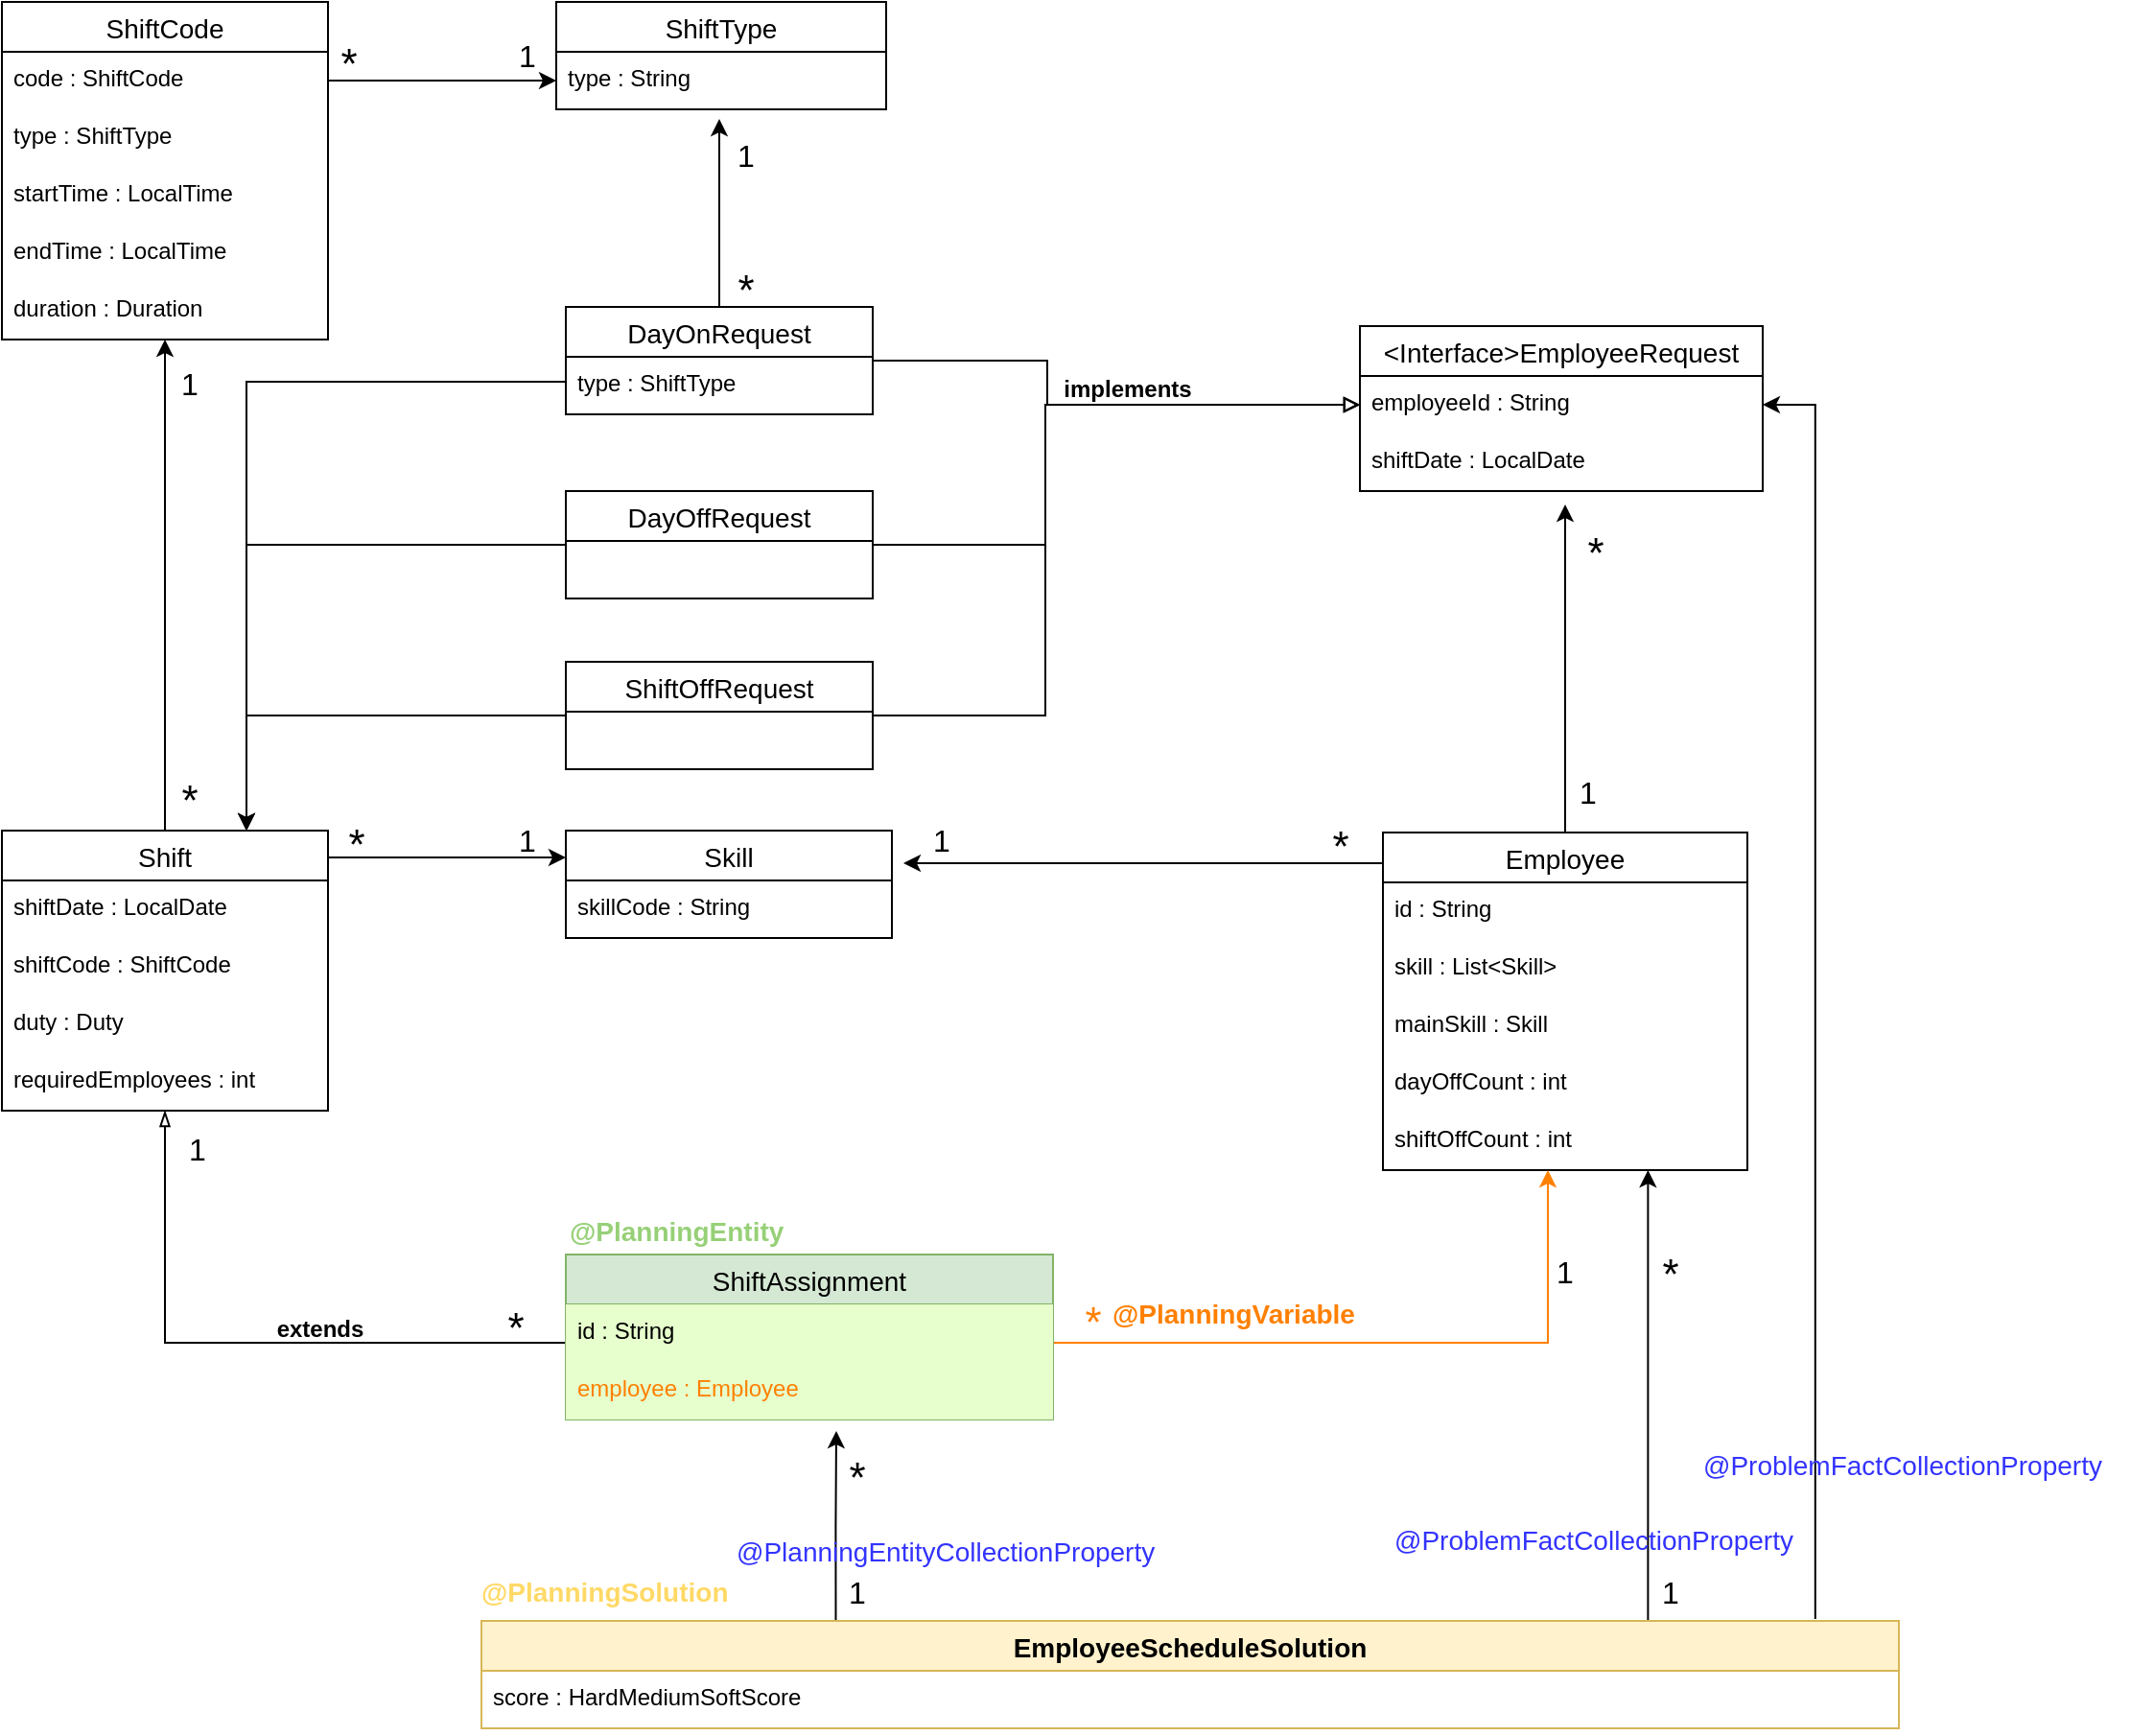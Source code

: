 <mxfile version="20.6.2" type="device"><diagram id="8W8AKOiLFdhtyqEFaico" name="페이지-1"><mxGraphModel dx="1474" dy="791" grid="0" gridSize="10" guides="1" tooltips="1" connect="1" arrows="1" fold="1" page="1" pageScale="1" pageWidth="1390" pageHeight="980" math="0" shadow="0"><root><mxCell id="0"/><mxCell id="1" parent="0"/><mxCell id="kcuxIXQ7hRCQvEEx_okR-89" style="edgeStyle=orthogonalEdgeStyle;rounded=0;orthogonalLoop=1;jettySize=auto;html=1;exitX=-0.003;exitY=0.074;exitDx=0;exitDy=0;exitPerimeter=0;entryX=1;entryY=0.25;entryDx=0;entryDy=0;" parent="1" edge="1"><mxGeometry relative="1" as="geometry"><mxPoint x="773.43" y="469.024" as="sourcePoint"/><mxPoint x="524" y="469" as="targetPoint"/></mxGeometry></mxCell><mxCell id="kcuxIXQ7hRCQvEEx_okR-90" style="edgeStyle=orthogonalEdgeStyle;rounded=0;orthogonalLoop=1;jettySize=auto;html=1;fontSize=14;fontColor=#97D077;endArrow=classic;endFill=1;" parent="1" source="kcuxIXQ7hRCQvEEx_okR-91" edge="1"><mxGeometry relative="1" as="geometry"><mxPoint x="869" y="282" as="targetPoint"/></mxGeometry></mxCell><mxCell id="kcuxIXQ7hRCQvEEx_okR-91" value="Employee" style="swimlane;fontStyle=0;childLayout=stackLayout;horizontal=1;startSize=26;horizontalStack=0;resizeParent=1;resizeParentMax=0;resizeLast=0;collapsible=1;marginBottom=0;align=center;fontSize=14;" parent="1" vertex="1"><mxGeometry x="774" y="453" width="190" height="176" as="geometry"/></mxCell><mxCell id="kcuxIXQ7hRCQvEEx_okR-92" value="id : String" style="text;strokeColor=none;fillColor=none;spacingLeft=4;spacingRight=4;overflow=hidden;rotatable=0;points=[[0,0.5],[1,0.5]];portConstraint=eastwest;fontSize=12;" parent="kcuxIXQ7hRCQvEEx_okR-91" vertex="1"><mxGeometry y="26" width="190" height="30" as="geometry"/></mxCell><mxCell id="kcuxIXQ7hRCQvEEx_okR-93" value="skill : List&lt;Skill&gt;" style="text;strokeColor=none;fillColor=none;spacingLeft=4;spacingRight=4;overflow=hidden;rotatable=0;points=[[0,0.5],[1,0.5]];portConstraint=eastwest;fontSize=12;" parent="kcuxIXQ7hRCQvEEx_okR-91" vertex="1"><mxGeometry y="56" width="190" height="30" as="geometry"/></mxCell><mxCell id="kcuxIXQ7hRCQvEEx_okR-94" value="mainSkill : Skill" style="text;strokeColor=none;fillColor=none;spacingLeft=4;spacingRight=4;overflow=hidden;rotatable=0;points=[[0,0.5],[1,0.5]];portConstraint=eastwest;fontSize=12;" parent="kcuxIXQ7hRCQvEEx_okR-91" vertex="1"><mxGeometry y="86" width="190" height="30" as="geometry"/></mxCell><mxCell id="kcuxIXQ7hRCQvEEx_okR-95" value="dayOffCount : int" style="text;strokeColor=none;fillColor=none;spacingLeft=4;spacingRight=4;overflow=hidden;rotatable=0;points=[[0,0.5],[1,0.5]];portConstraint=eastwest;fontSize=12;" parent="kcuxIXQ7hRCQvEEx_okR-91" vertex="1"><mxGeometry y="116" width="190" height="30" as="geometry"/></mxCell><mxCell id="kcuxIXQ7hRCQvEEx_okR-96" value="shiftOffCount : int" style="text;strokeColor=none;fillColor=none;spacingLeft=4;spacingRight=4;overflow=hidden;rotatable=0;points=[[0,0.5],[1,0.5]];portConstraint=eastwest;fontSize=12;" parent="kcuxIXQ7hRCQvEEx_okR-91" vertex="1"><mxGeometry y="146" width="190" height="30" as="geometry"/></mxCell><mxCell id="kcuxIXQ7hRCQvEEx_okR-98" style="edgeStyle=orthogonalEdgeStyle;rounded=0;orthogonalLoop=1;jettySize=auto;html=1;entryX=0;entryY=0.25;entryDx=0;entryDy=0;" parent="1" target="kcuxIXQ7hRCQvEEx_okR-114" edge="1"><mxGeometry relative="1" as="geometry"><Array as="points"><mxPoint x="224" y="466"/></Array><mxPoint x="224" y="469" as="sourcePoint"/><mxPoint x="354" y="469" as="targetPoint"/></mxGeometry></mxCell><mxCell id="kcuxIXQ7hRCQvEEx_okR-99" style="edgeStyle=orthogonalEdgeStyle;rounded=0;orthogonalLoop=1;jettySize=auto;html=1;fontSize=14;fontColor=#97D077;" parent="1" source="kcuxIXQ7hRCQvEEx_okR-100" target="kcuxIXQ7hRCQvEEx_okR-124" edge="1"><mxGeometry relative="1" as="geometry"/></mxCell><mxCell id="kcuxIXQ7hRCQvEEx_okR-100" value="Shift" style="swimlane;fontStyle=0;childLayout=stackLayout;horizontal=1;startSize=26;horizontalStack=0;resizeParent=1;resizeParentMax=0;resizeLast=0;collapsible=1;marginBottom=0;align=center;fontSize=14;" parent="1" vertex="1"><mxGeometry x="54" y="452" width="170" height="146" as="geometry"/></mxCell><mxCell id="kcuxIXQ7hRCQvEEx_okR-101" value="shiftDate : LocalDate" style="text;strokeColor=none;fillColor=none;spacingLeft=4;spacingRight=4;overflow=hidden;rotatable=0;points=[[0,0.5],[1,0.5]];portConstraint=eastwest;fontSize=12;" parent="kcuxIXQ7hRCQvEEx_okR-100" vertex="1"><mxGeometry y="26" width="170" height="30" as="geometry"/></mxCell><mxCell id="kcuxIXQ7hRCQvEEx_okR-102" value="shiftCode : ShiftCode" style="text;strokeColor=none;fillColor=none;spacingLeft=4;spacingRight=4;overflow=hidden;rotatable=0;points=[[0,0.5],[1,0.5]];portConstraint=eastwest;fontSize=12;" parent="kcuxIXQ7hRCQvEEx_okR-100" vertex="1"><mxGeometry y="56" width="170" height="30" as="geometry"/></mxCell><mxCell id="kcuxIXQ7hRCQvEEx_okR-103" value="duty : Duty" style="text;strokeColor=none;fillColor=none;spacingLeft=4;spacingRight=4;overflow=hidden;rotatable=0;points=[[0,0.5],[1,0.5]];portConstraint=eastwest;fontSize=12;" parent="kcuxIXQ7hRCQvEEx_okR-100" vertex="1"><mxGeometry y="86" width="170" height="30" as="geometry"/></mxCell><mxCell id="kcuxIXQ7hRCQvEEx_okR-104" value="requiredEmployees : int" style="text;strokeColor=none;fillColor=none;spacingLeft=4;spacingRight=4;overflow=hidden;rotatable=0;points=[[0,0.5],[1,0.5]];portConstraint=eastwest;fontSize=12;" parent="kcuxIXQ7hRCQvEEx_okR-100" vertex="1"><mxGeometry y="116" width="170" height="30" as="geometry"/></mxCell><mxCell id="kcuxIXQ7hRCQvEEx_okR-105" style="edgeStyle=orthogonalEdgeStyle;rounded=0;orthogonalLoop=1;jettySize=auto;html=1;fontSize=14;fontColor=#97D077;endArrow=block;endFill=0;exitX=1;exitY=0.5;exitDx=0;exitDy=0;" parent="1" source="kcuxIXQ7hRCQvEEx_okR-107" target="kcuxIXQ7hRCQvEEx_okR-151" edge="1"><mxGeometry relative="1" as="geometry"><mxPoint x="551" y="324" as="targetPoint"/><Array as="points"><mxPoint x="598" y="303"/><mxPoint x="598" y="230"/></Array></mxGeometry></mxCell><mxCell id="kcuxIXQ7hRCQvEEx_okR-106" style="edgeStyle=orthogonalEdgeStyle;rounded=0;orthogonalLoop=1;jettySize=auto;html=1;entryX=0.75;entryY=0;entryDx=0;entryDy=0;fontSize=14;fontColor=#97D077;endArrow=classic;endFill=1;" parent="1" source="kcuxIXQ7hRCQvEEx_okR-107" target="kcuxIXQ7hRCQvEEx_okR-100" edge="1"><mxGeometry relative="1" as="geometry"/></mxCell><mxCell id="kcuxIXQ7hRCQvEEx_okR-107" value="DayOffRequest" style="swimlane;fontStyle=0;childLayout=stackLayout;horizontal=1;startSize=26;horizontalStack=0;resizeParent=1;resizeParentMax=0;resizeLast=0;collapsible=1;marginBottom=0;align=center;fontSize=14;" parent="1" vertex="1"><mxGeometry x="348" y="275" width="160" height="56" as="geometry"/></mxCell><mxCell id="kcuxIXQ7hRCQvEEx_okR-108" style="edgeStyle=orthogonalEdgeStyle;rounded=0;orthogonalLoop=1;jettySize=auto;html=1;endArrow=blockThin;endFill=0;" parent="1" source="kcuxIXQ7hRCQvEEx_okR-111" target="kcuxIXQ7hRCQvEEx_okR-104" edge="1"><mxGeometry relative="1" as="geometry"><mxPoint x="135" y="599" as="targetPoint"/><Array as="points"><mxPoint x="139" y="719"/></Array></mxGeometry></mxCell><mxCell id="kcuxIXQ7hRCQvEEx_okR-109" style="edgeStyle=orthogonalEdgeStyle;rounded=0;orthogonalLoop=1;jettySize=auto;html=1;strokeColor=#FF8000;" parent="1" source="kcuxIXQ7hRCQvEEx_okR-111" target="kcuxIXQ7hRCQvEEx_okR-96" edge="1"><mxGeometry relative="1" as="geometry"><Array as="points"><mxPoint x="860" y="719"/></Array><mxPoint x="860" y="659" as="targetPoint"/></mxGeometry></mxCell><mxCell id="kcuxIXQ7hRCQvEEx_okR-111" value="ShiftAssignment" style="swimlane;fontStyle=0;childLayout=stackLayout;horizontal=1;startSize=26;horizontalStack=0;resizeParent=1;resizeParentMax=0;resizeLast=0;collapsible=1;marginBottom=0;align=center;fontSize=14;fillColor=#d5e8d4;strokeColor=#82b366;" parent="1" vertex="1"><mxGeometry x="348" y="673" width="254" height="86" as="geometry"/></mxCell><mxCell id="kcuxIXQ7hRCQvEEx_okR-112" value="id : String" style="text;strokeColor=none;fillColor=#E6FFCC;spacingLeft=4;spacingRight=4;overflow=hidden;rotatable=0;points=[[0,0.5],[1,0.5]];portConstraint=eastwest;fontSize=12;" parent="kcuxIXQ7hRCQvEEx_okR-111" vertex="1"><mxGeometry y="26" width="254" height="30" as="geometry"/></mxCell><mxCell id="kcuxIXQ7hRCQvEEx_okR-113" value="employee : Employee" style="text;strokeColor=none;fillColor=#E6FFCC;spacingLeft=4;spacingRight=4;overflow=hidden;rotatable=0;points=[[0,0.5],[1,0.5]];portConstraint=eastwest;fontSize=12;fontColor=#FF8000;" parent="kcuxIXQ7hRCQvEEx_okR-111" vertex="1"><mxGeometry y="56" width="254" height="30" as="geometry"/></mxCell><mxCell id="kcuxIXQ7hRCQvEEx_okR-114" value="Skill" style="swimlane;fontStyle=0;childLayout=stackLayout;horizontal=1;startSize=26;horizontalStack=0;resizeParent=1;resizeParentMax=0;resizeLast=0;collapsible=1;marginBottom=0;align=center;fontSize=14;" parent="1" vertex="1"><mxGeometry x="348" y="452" width="170" height="56" as="geometry"/></mxCell><mxCell id="kcuxIXQ7hRCQvEEx_okR-115" value="skillCode : String" style="text;strokeColor=none;fillColor=none;spacingLeft=4;spacingRight=4;overflow=hidden;rotatable=0;points=[[0,0.5],[1,0.5]];portConstraint=eastwest;fontSize=12;" parent="kcuxIXQ7hRCQvEEx_okR-114" vertex="1"><mxGeometry y="26" width="170" height="30" as="geometry"/></mxCell><mxCell id="kcuxIXQ7hRCQvEEx_okR-116" value="1" style="text;html=1;strokeColor=none;fillColor=none;align=center;verticalAlign=middle;whiteSpace=wrap;rounded=0;fontSize=16;" parent="1" vertex="1"><mxGeometry x="313" y="442" width="30" height="30" as="geometry"/></mxCell><mxCell id="kcuxIXQ7hRCQvEEx_okR-117" value="1" style="text;html=1;strokeColor=none;fillColor=none;align=center;verticalAlign=middle;whiteSpace=wrap;rounded=0;fontSize=16;" parent="1" vertex="1"><mxGeometry x="529" y="442" width="30" height="30" as="geometry"/></mxCell><mxCell id="kcuxIXQ7hRCQvEEx_okR-118" value="1" style="text;html=1;strokeColor=none;fillColor=none;align=center;verticalAlign=middle;whiteSpace=wrap;rounded=0;fontSize=16;" parent="1" vertex="1"><mxGeometry x="141" y="603" width="30" height="30" as="geometry"/></mxCell><mxCell id="kcuxIXQ7hRCQvEEx_okR-119" value="1" style="text;html=1;strokeColor=none;fillColor=none;align=center;verticalAlign=middle;whiteSpace=wrap;rounded=0;fontSize=16;" parent="1" vertex="1"><mxGeometry x="854" y="667" width="30" height="30" as="geometry"/></mxCell><mxCell id="kcuxIXQ7hRCQvEEx_okR-120" value="*" style="text;html=1;strokeColor=none;fillColor=none;align=center;verticalAlign=middle;whiteSpace=wrap;rounded=0;fontSize=22;" parent="1" vertex="1"><mxGeometry x="307" y="697" width="30" height="30" as="geometry"/></mxCell><mxCell id="kcuxIXQ7hRCQvEEx_okR-121" value="*" style="text;html=1;strokeColor=none;fillColor=none;align=center;verticalAlign=middle;whiteSpace=wrap;rounded=0;fontSize=22;fontColor=#FF8000;" parent="1" vertex="1"><mxGeometry x="608" y="694" width="30" height="30" as="geometry"/></mxCell><mxCell id="kcuxIXQ7hRCQvEEx_okR-122" value="*" style="text;html=1;strokeColor=none;fillColor=none;align=center;verticalAlign=middle;whiteSpace=wrap;rounded=0;fontSize=22;" parent="1" vertex="1"><mxGeometry x="224" y="445" width="30" height="30" as="geometry"/></mxCell><mxCell id="kcuxIXQ7hRCQvEEx_okR-123" value="*" style="text;html=1;strokeColor=none;fillColor=none;align=center;verticalAlign=middle;whiteSpace=wrap;rounded=0;fontSize=22;" parent="1" vertex="1"><mxGeometry x="737" y="446" width="30" height="30" as="geometry"/></mxCell><mxCell id="kcuxIXQ7hRCQvEEx_okR-124" value="ShiftCode" style="swimlane;fontStyle=0;childLayout=stackLayout;horizontal=1;startSize=26;horizontalStack=0;resizeParent=1;resizeParentMax=0;resizeLast=0;collapsible=1;marginBottom=0;align=center;fontSize=14;" parent="1" vertex="1"><mxGeometry x="54" y="20" width="170" height="176" as="geometry"/></mxCell><mxCell id="kcuxIXQ7hRCQvEEx_okR-125" value="code : ShiftCode" style="text;strokeColor=none;fillColor=none;spacingLeft=4;spacingRight=4;overflow=hidden;rotatable=0;points=[[0,0.5],[1,0.5]];portConstraint=eastwest;fontSize=12;" parent="kcuxIXQ7hRCQvEEx_okR-124" vertex="1"><mxGeometry y="26" width="170" height="30" as="geometry"/></mxCell><mxCell id="kcuxIXQ7hRCQvEEx_okR-126" value="type : ShiftType" style="text;strokeColor=none;fillColor=none;spacingLeft=4;spacingRight=4;overflow=hidden;rotatable=0;points=[[0,0.5],[1,0.5]];portConstraint=eastwest;fontSize=12;" parent="kcuxIXQ7hRCQvEEx_okR-124" vertex="1"><mxGeometry y="56" width="170" height="30" as="geometry"/></mxCell><mxCell id="kcuxIXQ7hRCQvEEx_okR-127" value="startTime : LocalTime" style="text;strokeColor=none;fillColor=none;spacingLeft=4;spacingRight=4;overflow=hidden;rotatable=0;points=[[0,0.5],[1,0.5]];portConstraint=eastwest;fontSize=12;" parent="kcuxIXQ7hRCQvEEx_okR-124" vertex="1"><mxGeometry y="86" width="170" height="30" as="geometry"/></mxCell><mxCell id="kcuxIXQ7hRCQvEEx_okR-128" value="endTime : LocalTime" style="text;strokeColor=none;fillColor=none;spacingLeft=4;spacingRight=4;overflow=hidden;rotatable=0;points=[[0,0.5],[1,0.5]];portConstraint=eastwest;fontSize=12;" parent="kcuxIXQ7hRCQvEEx_okR-124" vertex="1"><mxGeometry y="116" width="170" height="30" as="geometry"/></mxCell><mxCell id="kcuxIXQ7hRCQvEEx_okR-129" value="duration : Duration" style="text;strokeColor=none;fillColor=none;spacingLeft=4;spacingRight=4;overflow=hidden;rotatable=0;points=[[0,0.5],[1,0.5]];portConstraint=eastwest;fontSize=12;" parent="kcuxIXQ7hRCQvEEx_okR-124" vertex="1"><mxGeometry y="146" width="170" height="30" as="geometry"/></mxCell><mxCell id="kcuxIXQ7hRCQvEEx_okR-130" style="edgeStyle=orthogonalEdgeStyle;rounded=0;orthogonalLoop=1;jettySize=auto;html=1;fontSize=14;exitX=0.25;exitY=0;exitDx=0;exitDy=0;" parent="1" source="kcuxIXQ7hRCQvEEx_okR-132" edge="1"><mxGeometry relative="1" as="geometry"><mxPoint x="462.5" y="841" as="sourcePoint"/><mxPoint x="489" y="765" as="targetPoint"/><Array as="points"/></mxGeometry></mxCell><mxCell id="kcuxIXQ7hRCQvEEx_okR-131" style="edgeStyle=orthogonalEdgeStyle;rounded=0;orthogonalLoop=1;jettySize=auto;html=1;strokeColor=#000000;fontSize=14;fontColor=#FFD966;endArrow=classic;endFill=1;exitX=0.823;exitY=0;exitDx=0;exitDy=0;exitPerimeter=0;" parent="1" source="kcuxIXQ7hRCQvEEx_okR-132" target="kcuxIXQ7hRCQvEEx_okR-96" edge="1"><mxGeometry relative="1" as="geometry"><mxPoint x="912.51" y="659.99" as="targetPoint"/><Array as="points"><mxPoint x="920" y="614"/><mxPoint x="920" y="614"/></Array></mxGeometry></mxCell><mxCell id="kcuxIXQ7hRCQvEEx_okR-132" value="EmployeeScheduleSolution" style="swimlane;fontStyle=1;childLayout=stackLayout;horizontal=1;startSize=26;horizontalStack=0;resizeParent=1;resizeParentMax=0;resizeLast=0;collapsible=1;marginBottom=0;align=center;fontSize=14;fillColor=#fff2cc;strokeColor=#d6b656;" parent="1" vertex="1"><mxGeometry x="304" y="864" width="739" height="56" as="geometry"><mxRectangle x="307" y="893" width="206" height="29" as="alternateBounds"/></mxGeometry></mxCell><mxCell id="kcuxIXQ7hRCQvEEx_okR-133" value="score : HardMediumSoftScore" style="text;strokeColor=none;fillColor=none;spacingLeft=4;spacingRight=4;overflow=hidden;rotatable=0;points=[[0,0.5],[1,0.5]];portConstraint=eastwest;fontSize=12;" parent="kcuxIXQ7hRCQvEEx_okR-132" vertex="1"><mxGeometry y="26" width="739" height="30" as="geometry"/></mxCell><mxCell id="kcuxIXQ7hRCQvEEx_okR-134" value="@PlanningSolution" style="text;html=1;strokeColor=none;fillColor=none;align=left;verticalAlign=middle;whiteSpace=wrap;rounded=0;fontSize=14;fontColor=#FFD966;fontStyle=1" parent="1" vertex="1"><mxGeometry x="302" y="834" width="227" height="30" as="geometry"/></mxCell><mxCell id="kcuxIXQ7hRCQvEEx_okR-135" value="&lt;font color=&quot;#97d077&quot;&gt;@PlanningEntity&lt;/font&gt;" style="text;html=1;strokeColor=none;fillColor=none;align=left;verticalAlign=middle;whiteSpace=wrap;rounded=0;fontSize=14;fontColor=#FFB570;fontStyle=1" parent="1" vertex="1"><mxGeometry x="348" y="646" width="227" height="30" as="geometry"/></mxCell><mxCell id="kcuxIXQ7hRCQvEEx_okR-140" value="ShiftType" style="swimlane;fontStyle=0;childLayout=stackLayout;horizontal=1;startSize=26;horizontalStack=0;resizeParent=1;resizeParentMax=0;resizeLast=0;collapsible=1;marginBottom=0;align=center;fontSize=14;" parent="1" vertex="1"><mxGeometry x="343" y="20" width="172" height="56" as="geometry"/></mxCell><mxCell id="kcuxIXQ7hRCQvEEx_okR-141" value="type : String" style="text;strokeColor=none;fillColor=none;spacingLeft=4;spacingRight=4;overflow=hidden;rotatable=0;points=[[0,0.5],[1,0.5]];portConstraint=eastwest;fontSize=12;" parent="kcuxIXQ7hRCQvEEx_okR-140" vertex="1"><mxGeometry y="26" width="172" height="30" as="geometry"/></mxCell><mxCell id="kcuxIXQ7hRCQvEEx_okR-142" style="edgeStyle=orthogonalEdgeStyle;rounded=0;orthogonalLoop=1;jettySize=auto;html=1;fontSize=14;fontColor=#97D077;endArrow=classic;endFill=1;" parent="1" source="kcuxIXQ7hRCQvEEx_okR-145" edge="1"><mxGeometry relative="1" as="geometry"><mxPoint x="428" y="81" as="targetPoint"/></mxGeometry></mxCell><mxCell id="kcuxIXQ7hRCQvEEx_okR-143" style="edgeStyle=orthogonalEdgeStyle;rounded=0;orthogonalLoop=1;jettySize=auto;html=1;entryX=0.75;entryY=0;entryDx=0;entryDy=0;fontSize=14;fontColor=#97D077;endArrow=classic;endFill=1;" parent="1" source="kcuxIXQ7hRCQvEEx_okR-145" target="kcuxIXQ7hRCQvEEx_okR-100" edge="1"><mxGeometry relative="1" as="geometry"><Array as="points"><mxPoint x="182" y="218"/></Array></mxGeometry></mxCell><mxCell id="kcuxIXQ7hRCQvEEx_okR-144" style="edgeStyle=orthogonalEdgeStyle;rounded=0;orthogonalLoop=1;jettySize=auto;html=1;strokeColor=#000000;fontSize=14;fontColor=#FF00FF;endArrow=block;endFill=0;entryX=0;entryY=0.5;entryDx=0;entryDy=0;" parent="1" source="kcuxIXQ7hRCQvEEx_okR-145" target="kcuxIXQ7hRCQvEEx_okR-151" edge="1"><mxGeometry relative="1" as="geometry"><mxPoint x="596" y="207" as="targetPoint"/><Array as="points"><mxPoint x="599" y="207"/><mxPoint x="599" y="230"/></Array></mxGeometry></mxCell><mxCell id="kcuxIXQ7hRCQvEEx_okR-145" value="DayOnRequest" style="swimlane;fontStyle=0;childLayout=stackLayout;horizontal=1;startSize=26;horizontalStack=0;resizeParent=1;resizeParentMax=0;resizeLast=0;collapsible=1;marginBottom=0;align=center;fontSize=14;" parent="1" vertex="1"><mxGeometry x="348" y="179" width="160" height="56" as="geometry"/></mxCell><mxCell id="kcuxIXQ7hRCQvEEx_okR-146" value="type : ShiftType" style="text;strokeColor=none;fillColor=none;spacingLeft=4;spacingRight=4;overflow=hidden;rotatable=0;points=[[0,0.5],[1,0.5]];portConstraint=eastwest;fontSize=12;" parent="kcuxIXQ7hRCQvEEx_okR-145" vertex="1"><mxGeometry y="26" width="160" height="30" as="geometry"/></mxCell><mxCell id="kcuxIXQ7hRCQvEEx_okR-147" style="edgeStyle=orthogonalEdgeStyle;rounded=0;orthogonalLoop=1;jettySize=auto;html=1;fontSize=14;fontColor=#97D077;entryX=0;entryY=0.5;entryDx=0;entryDy=0;endArrow=block;endFill=0;exitX=1;exitY=0.5;exitDx=0;exitDy=0;" parent="1" source="kcuxIXQ7hRCQvEEx_okR-149" target="kcuxIXQ7hRCQvEEx_okR-151" edge="1"><mxGeometry relative="1" as="geometry"><mxPoint x="551" y="324" as="targetPoint"/><Array as="points"><mxPoint x="598" y="392"/><mxPoint x="598" y="230"/></Array></mxGeometry></mxCell><mxCell id="kcuxIXQ7hRCQvEEx_okR-148" style="edgeStyle=orthogonalEdgeStyle;rounded=0;orthogonalLoop=1;jettySize=auto;html=1;entryX=0.75;entryY=0;entryDx=0;entryDy=0;fontSize=14;fontColor=#97D077;endArrow=classic;endFill=1;" parent="1" source="kcuxIXQ7hRCQvEEx_okR-149" target="kcuxIXQ7hRCQvEEx_okR-100" edge="1"><mxGeometry relative="1" as="geometry"/></mxCell><mxCell id="kcuxIXQ7hRCQvEEx_okR-149" value="ShiftOffRequest" style="swimlane;fontStyle=0;childLayout=stackLayout;horizontal=1;startSize=26;horizontalStack=0;resizeParent=1;resizeParentMax=0;resizeLast=0;collapsible=1;marginBottom=0;align=center;fontSize=14;" parent="1" vertex="1"><mxGeometry x="348" y="364" width="160" height="56" as="geometry"/></mxCell><mxCell id="kcuxIXQ7hRCQvEEx_okR-150" value="&lt;Interface&gt;EmployeeRequest" style="swimlane;fontStyle=0;childLayout=stackLayout;horizontal=1;startSize=26;horizontalStack=0;resizeParent=1;resizeParentMax=0;resizeLast=0;collapsible=1;marginBottom=0;align=center;fontSize=14;" parent="1" vertex="1"><mxGeometry x="762" y="189" width="210" height="86" as="geometry"/></mxCell><mxCell id="kcuxIXQ7hRCQvEEx_okR-151" value="employeeId : String" style="text;strokeColor=none;fillColor=none;spacingLeft=4;spacingRight=4;overflow=hidden;rotatable=0;points=[[0,0.5],[1,0.5]];portConstraint=eastwest;fontSize=12;" parent="kcuxIXQ7hRCQvEEx_okR-150" vertex="1"><mxGeometry y="26" width="210" height="30" as="geometry"/></mxCell><mxCell id="kcuxIXQ7hRCQvEEx_okR-152" value="shiftDate : LocalDate" style="text;strokeColor=none;fillColor=none;spacingLeft=4;spacingRight=4;overflow=hidden;rotatable=0;points=[[0,0.5],[1,0.5]];portConstraint=eastwest;fontSize=12;" parent="kcuxIXQ7hRCQvEEx_okR-150" vertex="1"><mxGeometry y="56" width="210" height="30" as="geometry"/></mxCell><mxCell id="kcuxIXQ7hRCQvEEx_okR-153" style="edgeStyle=orthogonalEdgeStyle;rounded=0;orthogonalLoop=1;jettySize=auto;html=1;entryX=0;entryY=0.5;entryDx=0;entryDy=0;fontSize=14;fontColor=#97D077;endArrow=classic;endFill=1;" parent="1" source="kcuxIXQ7hRCQvEEx_okR-125" target="kcuxIXQ7hRCQvEEx_okR-141" edge="1"><mxGeometry relative="1" as="geometry"/></mxCell><mxCell id="kcuxIXQ7hRCQvEEx_okR-154" value="@PlanningVariable" style="text;html=1;strokeColor=none;fillColor=none;align=left;verticalAlign=middle;whiteSpace=wrap;rounded=0;fontSize=14;fontColor=#FF8000;fontStyle=1" parent="1" vertex="1"><mxGeometry x="631" y="689" width="227" height="30" as="geometry"/></mxCell><mxCell id="kcuxIXQ7hRCQvEEx_okR-155" value="*" style="text;html=1;strokeColor=none;fillColor=none;align=center;verticalAlign=middle;whiteSpace=wrap;rounded=0;fontSize=22;" parent="1" vertex="1"><mxGeometry x="485" y="775" width="30" height="30" as="geometry"/></mxCell><mxCell id="kcuxIXQ7hRCQvEEx_okR-156" value="1" style="text;html=1;strokeColor=none;fillColor=none;align=center;verticalAlign=middle;whiteSpace=wrap;rounded=0;fontSize=16;" parent="1" vertex="1"><mxGeometry x="485" y="834" width="30" height="30" as="geometry"/></mxCell><mxCell id="kcuxIXQ7hRCQvEEx_okR-157" value="*" style="text;html=1;strokeColor=none;fillColor=none;align=center;verticalAlign=middle;whiteSpace=wrap;rounded=0;fontSize=22;" parent="1" vertex="1"><mxGeometry x="870" y="293" width="30" height="30" as="geometry"/></mxCell><mxCell id="kcuxIXQ7hRCQvEEx_okR-158" value="1" style="text;html=1;strokeColor=none;fillColor=none;align=center;verticalAlign=middle;whiteSpace=wrap;rounded=0;fontSize=16;" parent="1" vertex="1"><mxGeometry x="866" y="417" width="30" height="30" as="geometry"/></mxCell><mxCell id="kcuxIXQ7hRCQvEEx_okR-160" value="*" style="text;html=1;strokeColor=none;fillColor=none;align=center;verticalAlign=middle;whiteSpace=wrap;rounded=0;fontSize=22;" parent="1" vertex="1"><mxGeometry x="137" y="422" width="30" height="30" as="geometry"/></mxCell><mxCell id="kcuxIXQ7hRCQvEEx_okR-161" value="1" style="text;html=1;strokeColor=none;fillColor=none;align=center;verticalAlign=middle;whiteSpace=wrap;rounded=0;fontSize=16;" parent="1" vertex="1"><mxGeometry x="137" y="204" width="30" height="30" as="geometry"/></mxCell><mxCell id="kcuxIXQ7hRCQvEEx_okR-162" value="*" style="text;html=1;strokeColor=none;fillColor=none;align=center;verticalAlign=middle;whiteSpace=wrap;rounded=0;fontSize=22;" parent="1" vertex="1"><mxGeometry x="220" y="38" width="30" height="30" as="geometry"/></mxCell><mxCell id="kcuxIXQ7hRCQvEEx_okR-163" value="1" style="text;html=1;strokeColor=none;fillColor=none;align=center;verticalAlign=middle;whiteSpace=wrap;rounded=0;fontSize=16;" parent="1" vertex="1"><mxGeometry x="313" y="33" width="30" height="30" as="geometry"/></mxCell><mxCell id="kcuxIXQ7hRCQvEEx_okR-164" value="*" style="text;html=1;strokeColor=none;fillColor=none;align=center;verticalAlign=middle;whiteSpace=wrap;rounded=0;fontSize=22;" parent="1" vertex="1"><mxGeometry x="909" y="669" width="30" height="30" as="geometry"/></mxCell><mxCell id="kcuxIXQ7hRCQvEEx_okR-165" value="1" style="text;html=1;strokeColor=none;fillColor=none;align=center;verticalAlign=middle;whiteSpace=wrap;rounded=0;fontSize=16;" parent="1" vertex="1"><mxGeometry x="909" y="834" width="30" height="30" as="geometry"/></mxCell><mxCell id="kcuxIXQ7hRCQvEEx_okR-166" value="@PlanningEntityCollectionProperty" style="text;whiteSpace=wrap;html=1;fontSize=14;fontColor=#3333FF;fontStyle=0" parent="1" vertex="1"><mxGeometry x="435" y="813" width="246" height="39" as="geometry"/></mxCell><mxCell id="kcuxIXQ7hRCQvEEx_okR-167" value="@ProblemFactCollectionProperty" style="text;whiteSpace=wrap;html=1;fontSize=14;fontColor=#3333FF;" parent="1" vertex="1"><mxGeometry x="778" y="807" width="236" height="39" as="geometry"/></mxCell><mxCell id="kcuxIXQ7hRCQvEEx_okR-169" value="*" style="text;html=1;strokeColor=none;fillColor=none;align=center;verticalAlign=middle;whiteSpace=wrap;rounded=0;fontSize=22;" parent="1" vertex="1"><mxGeometry x="427" y="156" width="30" height="30" as="geometry"/></mxCell><mxCell id="kcuxIXQ7hRCQvEEx_okR-170" value="1" style="text;html=1;strokeColor=none;fillColor=none;align=center;verticalAlign=middle;whiteSpace=wrap;rounded=0;fontSize=16;" parent="1" vertex="1"><mxGeometry x="427" y="85" width="30" height="30" as="geometry"/></mxCell><mxCell id="kcuxIXQ7hRCQvEEx_okR-173" style="edgeStyle=orthogonalEdgeStyle;rounded=0;orthogonalLoop=1;jettySize=auto;html=1;entryX=1;entryY=0.5;entryDx=0;entryDy=0;strokeColor=#000000;fontSize=14;fontColor=#FFD966;endArrow=classic;endFill=1;exitX=0.941;exitY=-0.018;exitDx=0;exitDy=0;exitPerimeter=0;" parent="1" source="kcuxIXQ7hRCQvEEx_okR-132" target="kcuxIXQ7hRCQvEEx_okR-151" edge="1"><mxGeometry relative="1" as="geometry"><mxPoint x="922.197" y="874" as="sourcePoint"/><mxPoint x="922.51" y="639.99" as="targetPoint"/><Array as="points"><mxPoint x="999" y="230"/></Array></mxGeometry></mxCell><mxCell id="kcuxIXQ7hRCQvEEx_okR-174" value="@ProblemFactCollectionProperty" style="text;whiteSpace=wrap;html=1;fontSize=14;fontColor=#3333FF;" parent="1" vertex="1"><mxGeometry x="939" y="768" width="236" height="39" as="geometry"/></mxCell><mxCell id="kcuxIXQ7hRCQvEEx_okR-175" value="implements" style="text;html=1;strokeColor=none;fillColor=none;align=center;verticalAlign=middle;whiteSpace=wrap;rounded=0;fontStyle=1" parent="1" vertex="1"><mxGeometry x="611" y="207" width="60" height="30" as="geometry"/></mxCell><mxCell id="kcuxIXQ7hRCQvEEx_okR-176" value="extends" style="text;html=1;strokeColor=none;fillColor=none;align=center;verticalAlign=middle;whiteSpace=wrap;rounded=0;fontStyle=1" parent="1" vertex="1"><mxGeometry x="190" y="697" width="60" height="30" as="geometry"/></mxCell></root></mxGraphModel></diagram></mxfile>